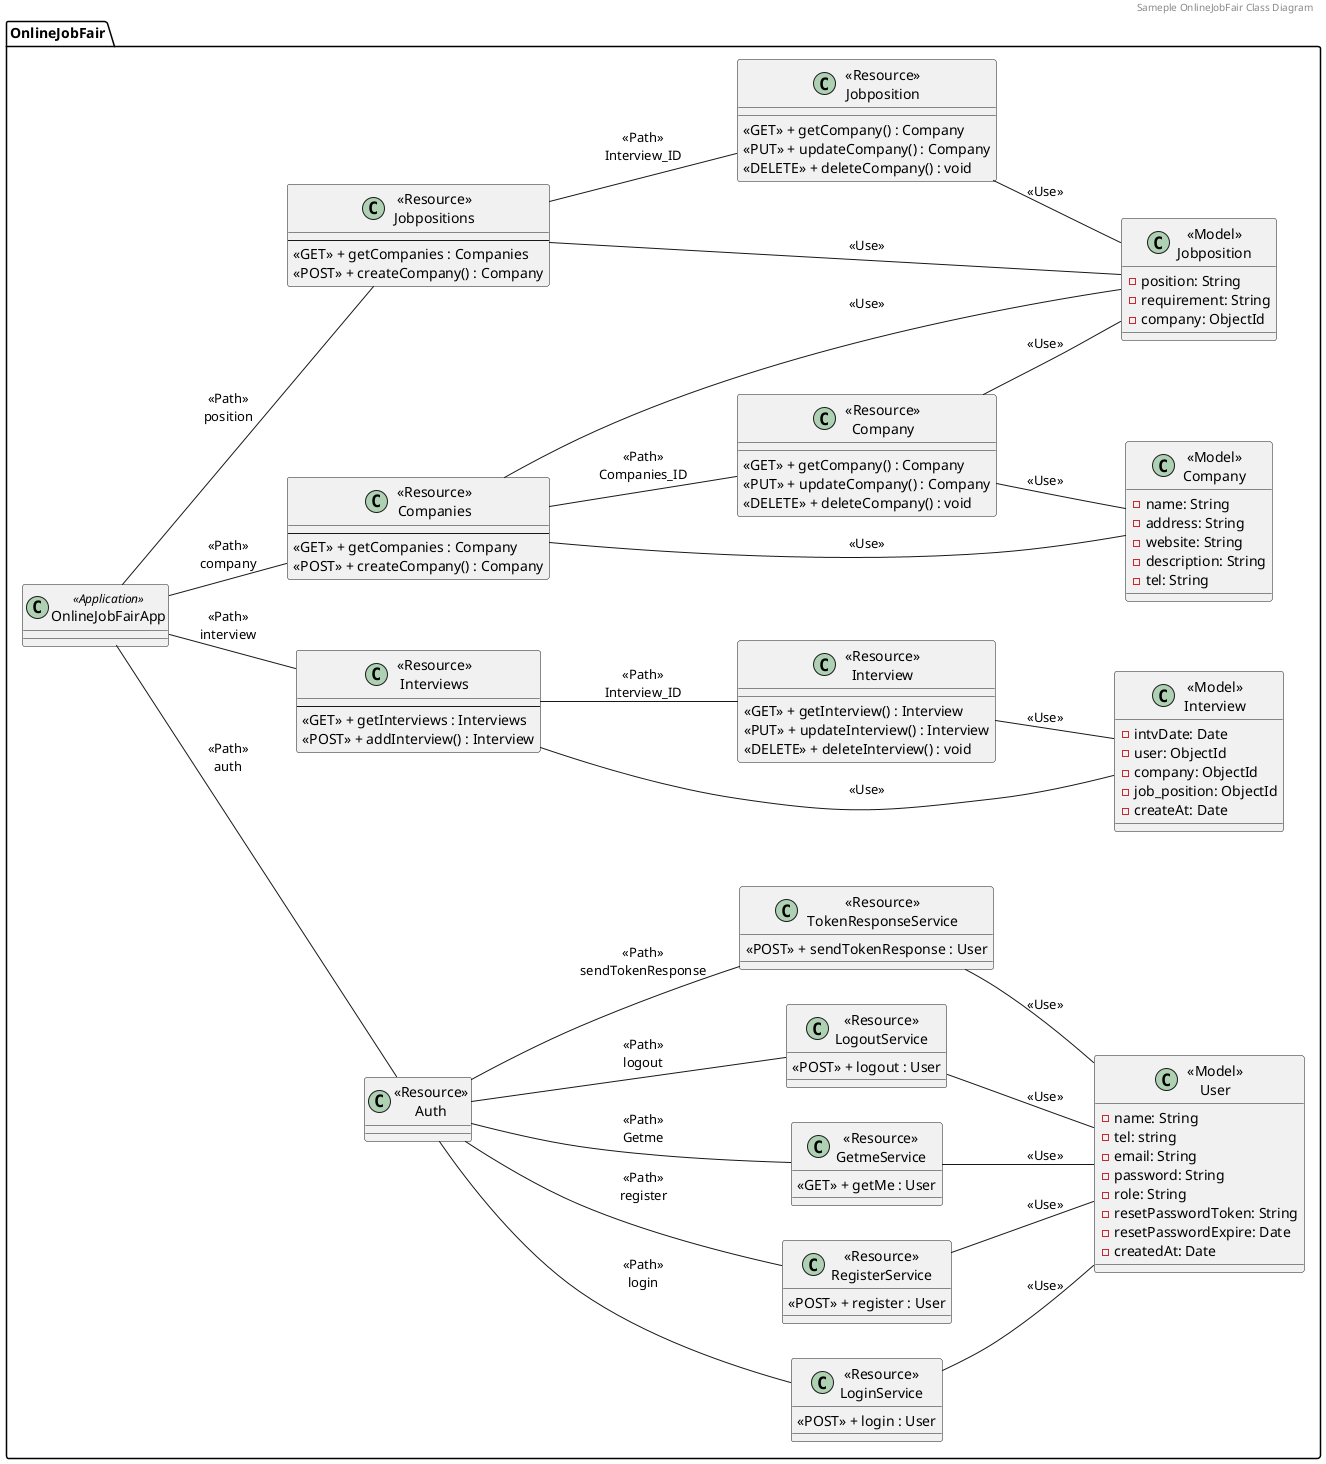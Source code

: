 @startuml
header Sameple OnlineJobFair Class Diagram

left to right direction
package "OnlineJobFair"{
    class "OnlineJobFairApp" <<Application>> {
}

class "<<Resource>>\nAuth" {
}

class "<<Resource>>\nLoginService" {
  <<POST>> + login : User
}

class "<<Resource>>\nRegisterService" {
  <<POST>> + register : User
}

class "<<Resource>>\nGetmeService" {
  <<GET>> + getMe : User
}

class "<<Resource>>\nLogoutService" {
  <<POST>> + logout : User
}

class "<<Resource>>\nTokenResponseService" {
  <<POST>> + sendTokenResponse : User
}

class "<<Model>>\nUser" {
  - name: String
  - tel: string
  - email: String
  - password: String
  - role: String 
  - resetPasswordToken: String
  - resetPasswordExpire: Date
  - createdAt: Date
}

class "<<Model>>\nInterview" {
  - intvDate: Date
  - user: ObjectId
  - company: ObjectId
  - job_position: ObjectId
  - createAt: Date
}

class "<<Resource>>\nInterview" {
    <<GET>> + getInterview() : Interview
    <<PUT>> + updateInterview() : Interview
    <<DELETE>> + deleteInterview() : void
}

class "<<Resource>>\nInterviews" {
  --
  <<GET>> + getInterviews : Interviews
  <<POST>> + addInterview() : Interview
}

class "<<Model>>\nCompany" {
  - name: String
  - address: String
  - website: String
  - description: String
  - tel: String
}

class "<<Resource>>\nCompany" {
    <<GET>> + getCompany() : Company
    <<PUT>> + updateCompany() : Company
    <<DELETE>> + deleteCompany() : void
}

class "<<Resource>>\nCompanies" {
  --
  <<GET>> + getCompanies : Company
  <<POST>> + createCompany() : Company
}
class "<<Model>>\nJobposition" {
  - position: String
  - requirement: String
  - company: ObjectId

}

class "<<Resource>>\nJobposition" {
    <<GET>> + getCompany() : Company
    <<PUT>> + updateCompany() : Company
    <<DELETE>> + deleteCompany() : void
}

class "<<Resource>>\nJobpositions" {
  --
  <<GET>> + getCompanies : Companies
  <<POST>> + createCompany() : Company
}

"OnlineJobFairApp" -- "<<Resource>>\nAuth" : <<Path>>\nauth
"OnlineJobFairApp" -- "<<Resource>>\nCompanies" : <<Path>>\ncompany
"OnlineJobFairApp" -- "<<Resource>>\nInterviews" : <<Path>>\ninterview
"OnlineJobFairApp" -- "<<Resource>>\nJobpositions" : <<Path>>\nposition


"<<Resource>>\nAuth" -- "<<Resource>>\nLoginService" : <<Path>>\nlogin
"<<Resource>>\nAuth" -- "<<Resource>>\nRegisterService"  : <<Path>>\nregister
"<<Resource>>\nAuth" -- "<<Resource>>\nGetmeService"  : <<Path>>\nGetme
"<<Resource>>\nAuth" -- "<<Resource>>\nLogoutService"  : <<Path>>\nlogout
"<<Resource>>\nAuth" -- "<<Resource>>\nTokenResponseService"  : <<Path>>\nsendTokenResponse

"<<Resource>>\nLoginService" -- "<<Model>>\nUser" : <<Use>>
"<<Resource>>\nRegisterService" -- "<<Model>>\nUser" : <<Use>>
"<<Resource>>\nGetmeService" -- "<<Model>>\nUser" : <<Use>>
"<<Resource>>\nLogoutService" -- "<<Model>>\nUser" : <<Use>>
"<<Resource>>\nTokenResponseService" -- "<<Model>>\nUser" : <<Use>>

"<<Resource>>\nInterviews" -- "<<Resource>>\nInterview" : <<Path>>\nInterview_ID
"<<Resource>>\nInterview" -- "<<Model>>\nInterview" : <<Use>>
"<<Resource>>\nInterviews" -- "<<Model>>\nInterview" : <<Use>>


"<<Resource>>\nCompanies" -- "<<Resource>>\nCompany" : <<Path>>\nCompanies_ID
"<<Resource>>\nCompany" -- "<<Model>>\nCompany" : <<Use>>
"<<Resource>>\nCompanies" -- "<<Model>>\nCompany" : <<Use>>

"<<Resource>>\nJobpositions" -- "<<Resource>>\nJobposition" : <<Path>>\nInterview_ID
"<<Resource>>\nJobposition" -- "<<Model>>\nJobposition" : <<Use>>
"<<Resource>>\nJobpositions" -- "<<Model>>\nJobposition" : <<Use>>

"<<Resource>>\nCompanies" -- "<<Model>>\nJobposition" : <<Use>>
"<<Resource>>\nCompany" -- "<<Model>>\nJobposition" : <<Use>>
}

@enduml